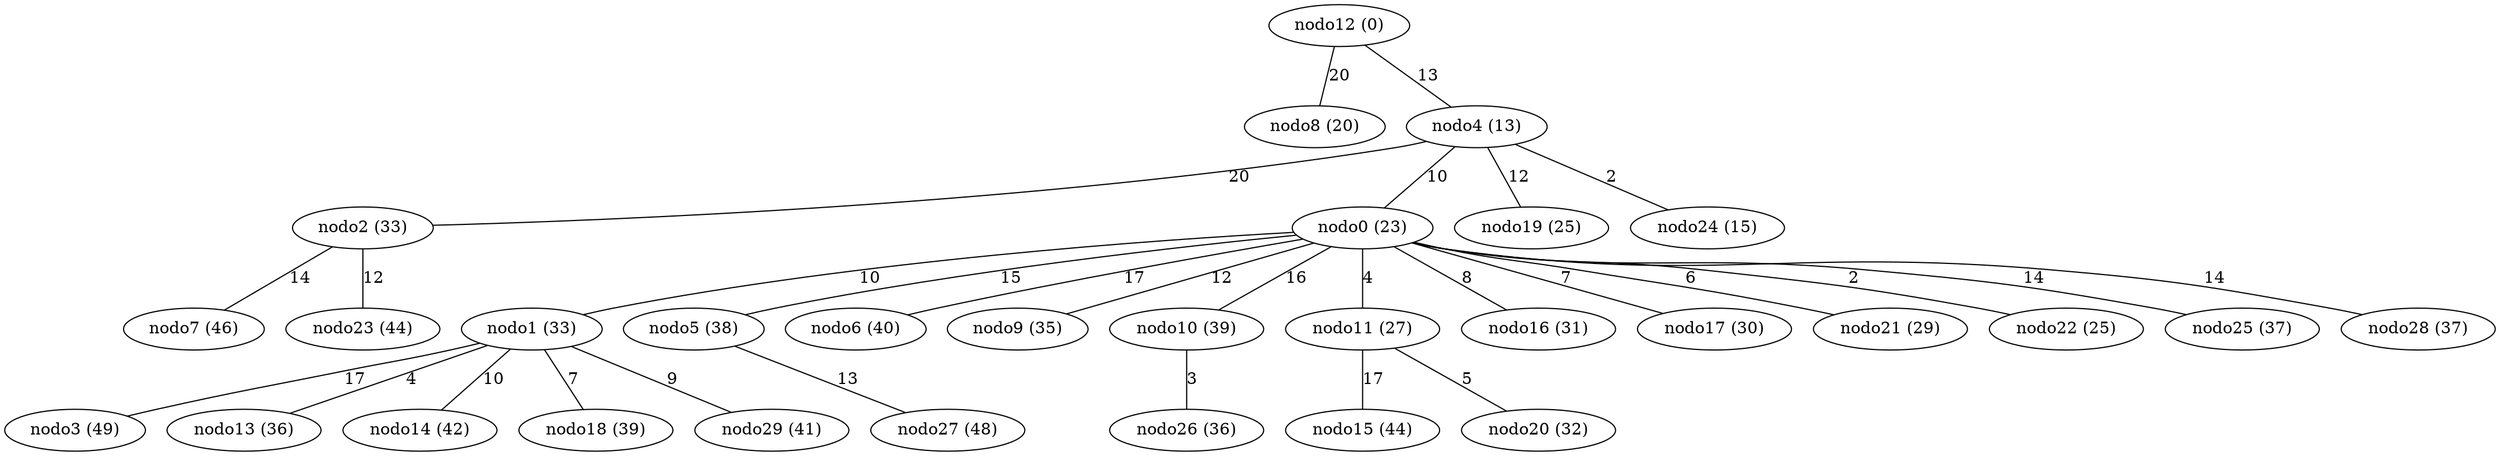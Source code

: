 graph X {
 12 [label="nodo12 (0)"];
 8 [label="nodo8 (20)"];
 4 [label="nodo4 (13)"];
 2 [label="nodo2 (33)"];
 0 [label="nodo0 (23)"];
 19 [label="nodo19 (25)"];
 24 [label="nodo24 (15)"];
 1 [label="nodo1 (33)"];
 5 [label="nodo5 (38)"];
 6 [label="nodo6 (40)"];
 9 [label="nodo9 (35)"];
 10 [label="nodo10 (39)"];
 11 [label="nodo11 (27)"];
 16 [label="nodo16 (31)"];
 17 [label="nodo17 (30)"];
 21 [label="nodo21 (29)"];
 22 [label="nodo22 (25)"];
 25 [label="nodo25 (37)"];
 28 [label="nodo28 (37)"];
 15 [label="nodo15 (44)"];
 20 [label="nodo20 (32)"];
 3 [label="nodo3 (49)"];
 13 [label="nodo13 (36)"];
 14 [label="nodo14 (42)"];
 18 [label="nodo18 (39)"];
 29 [label="nodo29 (41)"];
 7 [label="nodo7 (46)"];
 23 [label="nodo23 (44)"];
 26 [label="nodo26 (36)"];
 27 [label="nodo27 (48)"];
  12 -- 8  [label="20"];
  12 -- 4  [label="13"];
  4 -- 2  [label="20"];
  4 -- 0  [label="10"];
  4 -- 19  [label="12"];
  4 -- 24  [label="2"];
  0 -- 1  [label="10"];
  0 -- 5  [label="15"];
  0 -- 6  [label="17"];
  0 -- 9  [label="12"];
  0 -- 10  [label="16"];
  0 -- 11  [label="4"];
  0 -- 16  [label="8"];
  0 -- 17  [label="7"];
  0 -- 21  [label="6"];
  0 -- 22  [label="2"];
  0 -- 25  [label="14"];
  0 -- 28  [label="14"];
  11 -- 15  [label="17"];
  11 -- 20  [label="5"];
  1 -- 3  [label="17"];
  1 -- 13  [label="4"];
  1 -- 14  [label="10"];
  1 -- 18  [label="7"];
  1 -- 29  [label="9"];
  2 -- 7  [label="14"];
  2 -- 23  [label="12"];
  10 -- 26  [label="3"];
  5 -- 27  [label="13"];
}
